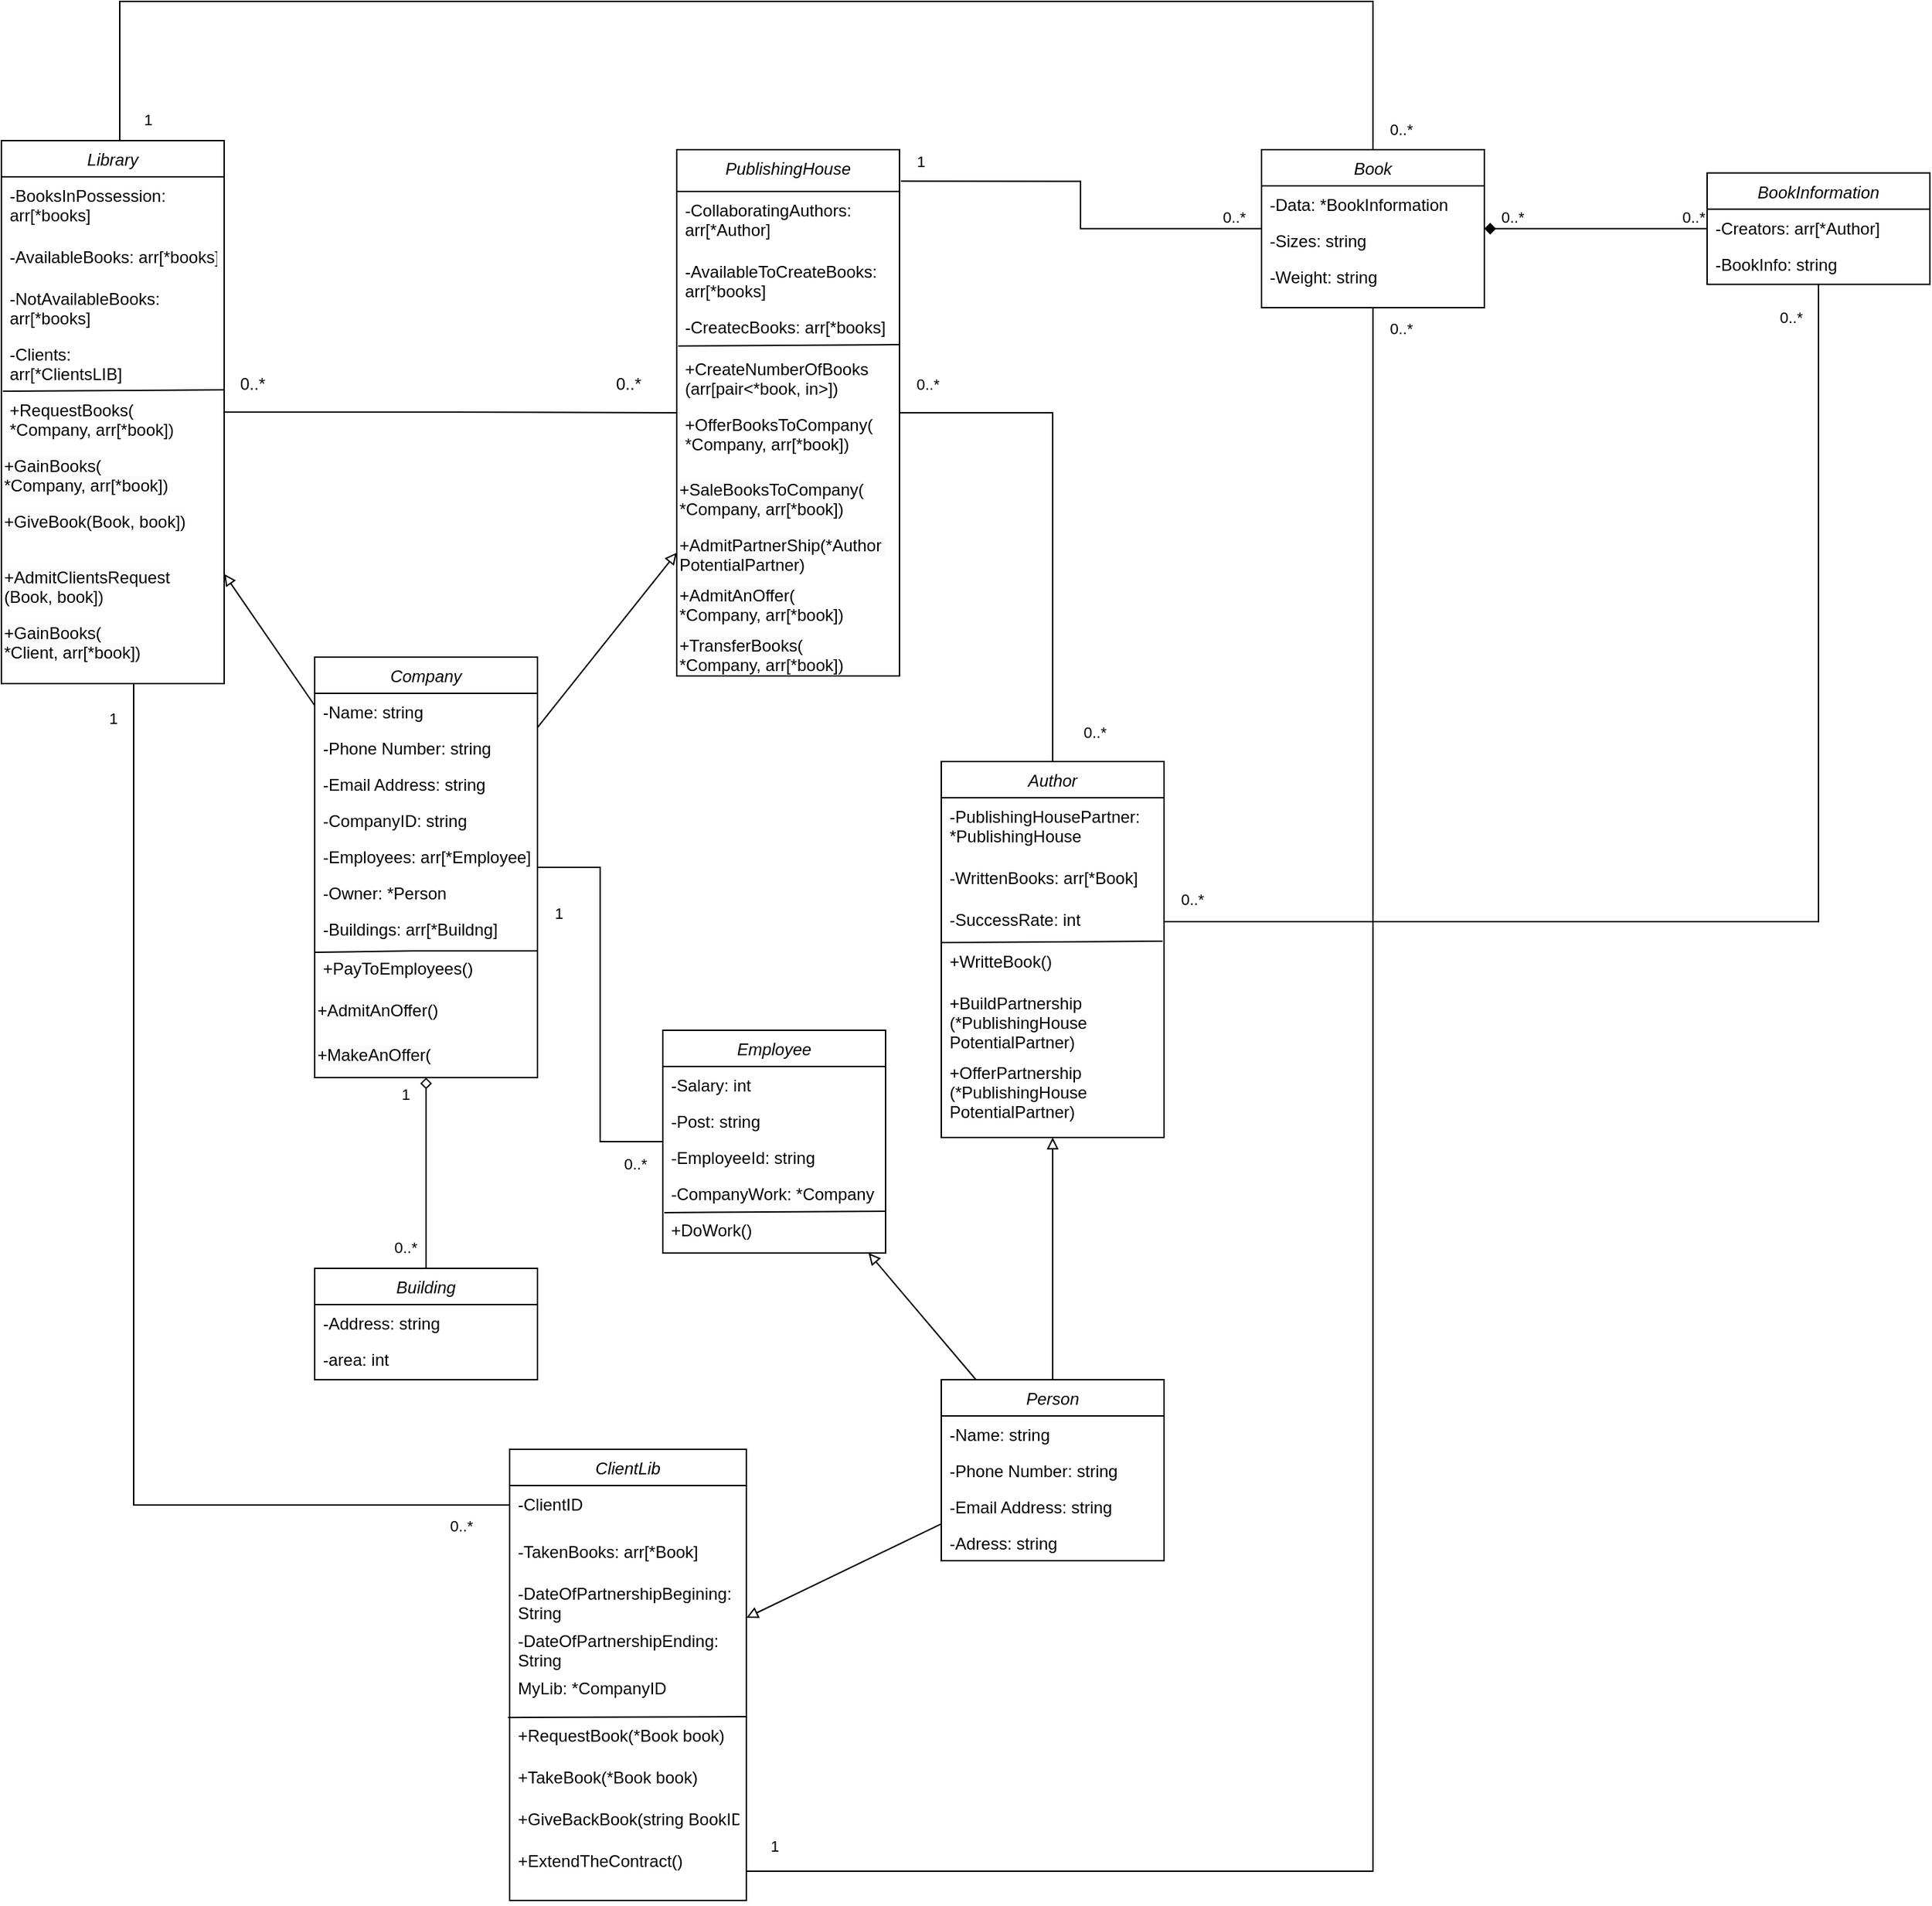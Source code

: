 <mxfile version="24.7.17">
  <diagram id="C5RBs43oDa-KdzZeNtuy" name="Page-1">
    <mxGraphModel dx="1050" dy="629" grid="1" gridSize="10" guides="1" tooltips="1" connect="1" arrows="1" fold="1" page="1" pageScale="1" pageWidth="827" pageHeight="1169" math="0" shadow="0">
      <root>
        <mxCell id="WIyWlLk6GJQsqaUBKTNV-0" />
        <mxCell id="WIyWlLk6GJQsqaUBKTNV-1" parent="WIyWlLk6GJQsqaUBKTNV-0" />
        <mxCell id="HFQqnDUhua-m0nxYojEy-72" style="shape=connector;rounded=0;orthogonalLoop=1;jettySize=auto;html=1;strokeColor=default;align=center;verticalAlign=middle;fontFamily=Helvetica;fontSize=11;fontColor=default;labelBackgroundColor=default;endArrow=block;endFill=0;" parent="WIyWlLk6GJQsqaUBKTNV-1" source="zkfFHV4jXpPFQw0GAbJ--0" target="HFQqnDUhua-m0nxYojEy-63" edge="1">
          <mxGeometry relative="1" as="geometry" />
        </mxCell>
        <mxCell id="HFQqnDUhua-m0nxYojEy-107" style="shape=connector;rounded=0;orthogonalLoop=1;jettySize=auto;html=1;strokeColor=default;align=center;verticalAlign=middle;fontFamily=Helvetica;fontSize=11;fontColor=default;labelBackgroundColor=default;endArrow=block;endFill=0;" parent="WIyWlLk6GJQsqaUBKTNV-1" source="zkfFHV4jXpPFQw0GAbJ--0" target="HFQqnDUhua-m0nxYojEy-100" edge="1">
          <mxGeometry relative="1" as="geometry" />
        </mxCell>
        <mxCell id="zkfFHV4jXpPFQw0GAbJ--0" value="Person" style="swimlane;fontStyle=2;align=center;verticalAlign=top;childLayout=stackLayout;horizontal=1;startSize=26;horizontalStack=0;resizeParent=1;resizeLast=0;collapsible=1;marginBottom=0;rounded=0;shadow=0;strokeWidth=1;" parent="WIyWlLk6GJQsqaUBKTNV-1" vertex="1">
          <mxGeometry x="760" y="1460" width="160" height="130" as="geometry">
            <mxRectangle x="230" y="140" width="160" height="26" as="alternateBounds" />
          </mxGeometry>
        </mxCell>
        <mxCell id="zkfFHV4jXpPFQw0GAbJ--1" value="-Name: string" style="text;align=left;verticalAlign=top;spacingLeft=4;spacingRight=4;overflow=hidden;rotatable=0;points=[[0,0.5],[1,0.5]];portConstraint=eastwest;" parent="zkfFHV4jXpPFQw0GAbJ--0" vertex="1">
          <mxGeometry y="26" width="160" height="26" as="geometry" />
        </mxCell>
        <mxCell id="zkfFHV4jXpPFQw0GAbJ--2" value="-Phone Number: string" style="text;align=left;verticalAlign=top;spacingLeft=4;spacingRight=4;overflow=hidden;rotatable=0;points=[[0,0.5],[1,0.5]];portConstraint=eastwest;rounded=0;shadow=0;html=0;" parent="zkfFHV4jXpPFQw0GAbJ--0" vertex="1">
          <mxGeometry y="52" width="160" height="26" as="geometry" />
        </mxCell>
        <mxCell id="zkfFHV4jXpPFQw0GAbJ--3" value="-Email Address: string" style="text;align=left;verticalAlign=top;spacingLeft=4;spacingRight=4;overflow=hidden;rotatable=0;points=[[0,0.5],[1,0.5]];portConstraint=eastwest;rounded=0;shadow=0;html=0;" parent="zkfFHV4jXpPFQw0GAbJ--0" vertex="1">
          <mxGeometry y="78" width="160" height="26" as="geometry" />
        </mxCell>
        <mxCell id="HFQqnDUhua-m0nxYojEy-9" value="-Adress: string" style="text;align=left;verticalAlign=top;spacingLeft=4;spacingRight=4;overflow=hidden;rotatable=0;points=[[0,0.5],[1,0.5]];portConstraint=eastwest;rounded=0;shadow=0;html=0;" parent="zkfFHV4jXpPFQw0GAbJ--0" vertex="1">
          <mxGeometry y="104" width="160" height="26" as="geometry" />
        </mxCell>
        <mxCell id="HFQqnDUhua-m0nxYojEy-75" style="shape=connector;rounded=0;orthogonalLoop=1;jettySize=auto;html=1;strokeColor=default;align=center;verticalAlign=middle;fontFamily=Helvetica;fontSize=11;fontColor=default;labelBackgroundColor=default;endArrow=block;endFill=0;" parent="WIyWlLk6GJQsqaUBKTNV-1" source="HFQqnDUhua-m0nxYojEy-10" target="HFQqnDUhua-m0nxYojEy-29" edge="1">
          <mxGeometry relative="1" as="geometry" />
        </mxCell>
        <mxCell id="HFQqnDUhua-m0nxYojEy-76" style="shape=connector;rounded=0;orthogonalLoop=1;jettySize=auto;html=1;strokeColor=default;align=center;verticalAlign=middle;fontFamily=Helvetica;fontSize=11;fontColor=default;labelBackgroundColor=default;endArrow=block;endFill=0;" parent="WIyWlLk6GJQsqaUBKTNV-1" source="HFQqnDUhua-m0nxYojEy-10" target="HFQqnDUhua-m0nxYojEy-40" edge="1">
          <mxGeometry relative="1" as="geometry" />
        </mxCell>
        <mxCell id="HFQqnDUhua-m0nxYojEy-10" value="Company" style="swimlane;fontStyle=2;align=center;verticalAlign=top;childLayout=stackLayout;horizontal=1;startSize=26;horizontalStack=0;resizeParent=1;resizeLast=0;collapsible=1;marginBottom=0;rounded=0;shadow=0;strokeWidth=1;" parent="WIyWlLk6GJQsqaUBKTNV-1" vertex="1">
          <mxGeometry x="310" y="941" width="160" height="302" as="geometry">
            <mxRectangle x="230" y="140" width="160" height="26" as="alternateBounds" />
          </mxGeometry>
        </mxCell>
        <mxCell id="HFQqnDUhua-m0nxYojEy-11" value="-Name: string" style="text;align=left;verticalAlign=top;spacingLeft=4;spacingRight=4;overflow=hidden;rotatable=0;points=[[0,0.5],[1,0.5]];portConstraint=eastwest;" parent="HFQqnDUhua-m0nxYojEy-10" vertex="1">
          <mxGeometry y="26" width="160" height="26" as="geometry" />
        </mxCell>
        <mxCell id="HFQqnDUhua-m0nxYojEy-12" value="-Phone Number: string" style="text;align=left;verticalAlign=top;spacingLeft=4;spacingRight=4;overflow=hidden;rotatable=0;points=[[0,0.5],[1,0.5]];portConstraint=eastwest;rounded=0;shadow=0;html=0;" parent="HFQqnDUhua-m0nxYojEy-10" vertex="1">
          <mxGeometry y="52" width="160" height="26" as="geometry" />
        </mxCell>
        <mxCell id="HFQqnDUhua-m0nxYojEy-13" value="-Email Address: string" style="text;align=left;verticalAlign=top;spacingLeft=4;spacingRight=4;overflow=hidden;rotatable=0;points=[[0,0.5],[1,0.5]];portConstraint=eastwest;rounded=0;shadow=0;html=0;" parent="HFQqnDUhua-m0nxYojEy-10" vertex="1">
          <mxGeometry y="78" width="160" height="26" as="geometry" />
        </mxCell>
        <mxCell id="HFQqnDUhua-m0nxYojEy-14" value="-CompanyID: string" style="text;align=left;verticalAlign=top;spacingLeft=4;spacingRight=4;overflow=hidden;rotatable=0;points=[[0,0.5],[1,0.5]];portConstraint=eastwest;rounded=0;shadow=0;html=0;" parent="HFQqnDUhua-m0nxYojEy-10" vertex="1">
          <mxGeometry y="104" width="160" height="26" as="geometry" />
        </mxCell>
        <mxCell id="HFQqnDUhua-m0nxYojEy-16" value="-Employees: arr[*Employee]" style="text;align=left;verticalAlign=top;spacingLeft=4;spacingRight=4;overflow=hidden;rotatable=0;points=[[0,0.5],[1,0.5]];portConstraint=eastwest;rounded=0;shadow=0;html=0;" parent="HFQqnDUhua-m0nxYojEy-10" vertex="1">
          <mxGeometry y="130" width="160" height="26" as="geometry" />
        </mxCell>
        <mxCell id="HFQqnDUhua-m0nxYojEy-17" value="-Owner: *Person" style="text;align=left;verticalAlign=top;spacingLeft=4;spacingRight=4;overflow=hidden;rotatable=0;points=[[0,0.5],[1,0.5]];portConstraint=eastwest;rounded=0;shadow=0;html=0;" parent="HFQqnDUhua-m0nxYojEy-10" vertex="1">
          <mxGeometry y="156" width="160" height="26" as="geometry" />
        </mxCell>
        <mxCell id="HFQqnDUhua-m0nxYojEy-56" value="" style="endArrow=none;html=1;rounded=0;strokeColor=default;align=center;verticalAlign=middle;fontFamily=Helvetica;fontSize=11;fontColor=default;labelBackgroundColor=default;entryX=0.996;entryY=0.982;entryDx=0;entryDy=0;entryPerimeter=0;" parent="HFQqnDUhua-m0nxYojEy-10" edge="1">
          <mxGeometry width="50" height="50" relative="1" as="geometry">
            <mxPoint x="0.5" y="212" as="sourcePoint" />
            <mxPoint x="159.5" y="211" as="targetPoint" />
            <Array as="points">
              <mxPoint x="70.5" y="211" />
            </Array>
          </mxGeometry>
        </mxCell>
        <mxCell id="HFQqnDUhua-m0nxYojEy-73" value="-Buildings: arr[*Buildng]" style="text;align=left;verticalAlign=top;spacingLeft=4;spacingRight=4;overflow=hidden;rotatable=0;points=[[0,0.5],[1,0.5]];portConstraint=eastwest;rounded=0;shadow=0;html=0;" parent="HFQqnDUhua-m0nxYojEy-10" vertex="1">
          <mxGeometry y="182" width="160" height="28" as="geometry" />
        </mxCell>
        <mxCell id="HFQqnDUhua-m0nxYojEy-57" value="+PayToEmployees()" style="text;align=left;verticalAlign=top;spacingLeft=4;spacingRight=4;overflow=hidden;rotatable=0;points=[[0,0.5],[1,0.5]];portConstraint=eastwest;" parent="HFQqnDUhua-m0nxYojEy-10" vertex="1">
          <mxGeometry y="210" width="160" height="30" as="geometry" />
        </mxCell>
        <mxCell id="kZ5egf_wVyaKv4HMYnmI-15" value="&lt;span style=&quot;forced-color-adjust: none; color: rgb(0, 0, 0); font-family: Helvetica; font-style: normal; font-variant-ligatures: normal; font-variant-caps: normal; font-weight: 400; letter-spacing: normal; orphans: 2; text-indent: 0px; text-transform: none; widows: 2; word-spacing: 0px; -webkit-text-stroke-width: 0px; white-space: nowrap; text-decoration-thickness: initial; text-decoration-style: initial; text-decoration-color: initial; font-size: 12px; text-align: left; background-color: rgb(251, 251, 251);&quot;&gt;+AdmitAnOffer()&lt;/span&gt;" style="text;whiteSpace=wrap;html=1;" parent="HFQqnDUhua-m0nxYojEy-10" vertex="1">
          <mxGeometry y="240" width="160" height="32" as="geometry" />
        </mxCell>
        <mxCell id="kZ5egf_wVyaKv4HMYnmI-16" value="&lt;span style=&quot;forced-color-adjust: none; color: rgb(0, 0, 0); font-family: Helvetica; font-style: normal; font-variant-ligatures: normal; font-variant-caps: normal; font-weight: 400; letter-spacing: normal; orphans: 2; text-indent: 0px; text-transform: none; widows: 2; word-spacing: 0px; -webkit-text-stroke-width: 0px; white-space: nowrap; text-decoration-thickness: initial; text-decoration-style: initial; text-decoration-color: initial; font-size: 12px; text-align: left; background-color: rgb(251, 251, 251);&quot;&gt;+MakeAnOffer(&lt;/span&gt;" style="text;whiteSpace=wrap;html=1;" parent="HFQqnDUhua-m0nxYojEy-10" vertex="1">
          <mxGeometry y="272" width="160" height="30" as="geometry" />
        </mxCell>
        <mxCell id="HFQqnDUhua-m0nxYojEy-24" style="edgeStyle=orthogonalEdgeStyle;shape=connector;rounded=0;orthogonalLoop=1;jettySize=auto;html=1;strokeColor=default;align=center;verticalAlign=middle;fontFamily=Helvetica;fontSize=11;fontColor=default;labelBackgroundColor=default;endArrow=diamond;endFill=0;" parent="WIyWlLk6GJQsqaUBKTNV-1" source="HFQqnDUhua-m0nxYojEy-19" target="HFQqnDUhua-m0nxYojEy-10" edge="1">
          <mxGeometry relative="1" as="geometry" />
        </mxCell>
        <mxCell id="HFQqnDUhua-m0nxYojEy-19" value="Building" style="swimlane;fontStyle=2;align=center;verticalAlign=top;childLayout=stackLayout;horizontal=1;startSize=26;horizontalStack=0;resizeParent=1;resizeLast=0;collapsible=1;marginBottom=0;rounded=0;shadow=0;strokeWidth=1;" parent="WIyWlLk6GJQsqaUBKTNV-1" vertex="1">
          <mxGeometry x="310" y="1380" width="160" height="80" as="geometry">
            <mxRectangle x="230" y="140" width="160" height="26" as="alternateBounds" />
          </mxGeometry>
        </mxCell>
        <mxCell id="HFQqnDUhua-m0nxYojEy-26" value="-Address: string" style="text;align=left;verticalAlign=top;spacingLeft=4;spacingRight=4;overflow=hidden;rotatable=0;points=[[0,0.5],[1,0.5]];portConstraint=eastwest;rounded=0;shadow=0;html=0;" parent="HFQqnDUhua-m0nxYojEy-19" vertex="1">
          <mxGeometry y="26" width="160" height="26" as="geometry" />
        </mxCell>
        <mxCell id="HFQqnDUhua-m0nxYojEy-27" value="-area: int" style="text;align=left;verticalAlign=top;spacingLeft=4;spacingRight=4;overflow=hidden;rotatable=0;points=[[0,0.5],[1,0.5]];portConstraint=eastwest;rounded=0;shadow=0;html=0;" parent="HFQqnDUhua-m0nxYojEy-19" vertex="1">
          <mxGeometry y="52" width="160" height="26" as="geometry" />
        </mxCell>
        <mxCell id="HFQqnDUhua-m0nxYojEy-78" style="shape=connector;rounded=0;orthogonalLoop=1;jettySize=auto;html=1;strokeColor=default;align=center;verticalAlign=middle;fontFamily=Helvetica;fontSize=11;fontColor=default;labelBackgroundColor=default;endArrow=none;endFill=0;edgeStyle=orthogonalEdgeStyle;" parent="WIyWlLk6GJQsqaUBKTNV-1" source="HFQqnDUhua-m0nxYojEy-29" target="HFQqnDUhua-m0nxYojEy-40" edge="1">
          <mxGeometry relative="1" as="geometry" />
        </mxCell>
        <mxCell id="HFQqnDUhua-m0nxYojEy-114" style="edgeStyle=orthogonalEdgeStyle;shape=connector;rounded=0;orthogonalLoop=1;jettySize=auto;html=1;strokeColor=default;align=center;verticalAlign=middle;fontFamily=Helvetica;fontSize=11;fontColor=default;labelBackgroundColor=default;endArrow=none;endFill=0;" parent="WIyWlLk6GJQsqaUBKTNV-1" source="HFQqnDUhua-m0nxYojEy-29" target="HFQqnDUhua-m0nxYojEy-100" edge="1">
          <mxGeometry relative="1" as="geometry">
            <Array as="points">
              <mxPoint x="180" y="1550" />
            </Array>
          </mxGeometry>
        </mxCell>
        <mxCell id="HFQqnDUhua-m0nxYojEy-29" value="Library" style="swimlane;fontStyle=2;align=center;verticalAlign=top;childLayout=stackLayout;horizontal=1;startSize=26;horizontalStack=0;resizeParent=1;resizeLast=0;collapsible=1;marginBottom=0;rounded=0;shadow=0;strokeWidth=1;" parent="WIyWlLk6GJQsqaUBKTNV-1" vertex="1">
          <mxGeometry x="85" y="570" width="160" height="390" as="geometry">
            <mxRectangle x="230" y="140" width="160" height="26" as="alternateBounds" />
          </mxGeometry>
        </mxCell>
        <mxCell id="HFQqnDUhua-m0nxYojEy-36" value="-BooksInPossession: &#xa;arr[*books]" style="text;align=left;verticalAlign=top;spacingLeft=4;spacingRight=4;overflow=hidden;rotatable=0;points=[[0,0.5],[1,0.5]];portConstraint=eastwest;" parent="HFQqnDUhua-m0nxYojEy-29" vertex="1">
          <mxGeometry y="26" width="160" height="44" as="geometry" />
        </mxCell>
        <mxCell id="HFQqnDUhua-m0nxYojEy-38" value="-AvailableBooks: arr[*books]" style="text;align=left;verticalAlign=top;spacingLeft=4;spacingRight=4;overflow=hidden;rotatable=0;points=[[0,0.5],[1,0.5]];portConstraint=eastwest;" parent="HFQqnDUhua-m0nxYojEy-29" vertex="1">
          <mxGeometry y="70" width="160" height="30" as="geometry" />
        </mxCell>
        <mxCell id="HFQqnDUhua-m0nxYojEy-98" value="-NotAvailableBooks: &#xa;arr[*books]" style="text;align=left;verticalAlign=top;spacingLeft=4;spacingRight=4;overflow=hidden;rotatable=0;points=[[0,0.5],[1,0.5]];portConstraint=eastwest;" parent="HFQqnDUhua-m0nxYojEy-29" vertex="1">
          <mxGeometry y="100" width="160" height="40" as="geometry" />
        </mxCell>
        <mxCell id="HFQqnDUhua-m0nxYojEy-58" value="-Clients: &#xa;arr[*ClientsLIB]" style="text;align=left;verticalAlign=top;spacingLeft=4;spacingRight=4;overflow=hidden;rotatable=0;points=[[0,0.5],[1,0.5]];portConstraint=eastwest;" parent="HFQqnDUhua-m0nxYojEy-29" vertex="1">
          <mxGeometry y="140" width="160" height="40" as="geometry" />
        </mxCell>
        <mxCell id="HFQqnDUhua-m0nxYojEy-61" value="" style="endArrow=none;html=1;rounded=0;strokeColor=default;align=center;verticalAlign=middle;fontFamily=Helvetica;fontSize=11;fontColor=default;labelBackgroundColor=default;entryX=0.996;entryY=0.982;entryDx=0;entryDy=0;entryPerimeter=0;" parent="HFQqnDUhua-m0nxYojEy-29" edge="1">
          <mxGeometry width="50" height="50" relative="1" as="geometry">
            <mxPoint x="1" y="180" as="sourcePoint" />
            <mxPoint x="160" y="179" as="targetPoint" />
          </mxGeometry>
        </mxCell>
        <mxCell id="HFQqnDUhua-m0nxYojEy-62" value="+RequestBooks(&#xa;*Company, arr[*book])" style="text;align=left;verticalAlign=top;spacingLeft=4;spacingRight=4;overflow=hidden;rotatable=0;points=[[0,0.5],[1,0.5]];portConstraint=eastwest;" parent="HFQqnDUhua-m0nxYojEy-29" vertex="1">
          <mxGeometry y="180" width="160" height="40" as="geometry" />
        </mxCell>
        <mxCell id="kZ5egf_wVyaKv4HMYnmI-11" value="&lt;span style=&quot;color: rgb(0, 0, 0); font-family: Helvetica; font-size: 12px; font-style: normal; font-variant-ligatures: normal; font-variant-caps: normal; font-weight: 400; letter-spacing: normal; orphans: 2; text-align: left; text-indent: 0px; text-transform: none; widows: 2; word-spacing: 0px; -webkit-text-stroke-width: 0px; white-space: nowrap; background-color: rgb(251, 251, 251); text-decoration-thickness: initial; text-decoration-style: initial; text-decoration-color: initial; display: inline !important; float: none;&quot;&gt;+GainBooks(&lt;/span&gt;&lt;br style=&quot;forced-color-adjust: none; padding: 0px; margin: 0px; color: rgb(0, 0, 0); font-family: Helvetica; font-size: 12px; font-style: normal; font-variant-ligatures: normal; font-variant-caps: normal; font-weight: 400; letter-spacing: normal; orphans: 2; text-align: left; text-indent: 0px; text-transform: none; widows: 2; word-spacing: 0px; -webkit-text-stroke-width: 0px; white-space: nowrap; background-color: rgb(251, 251, 251); text-decoration-thickness: initial; text-decoration-style: initial; text-decoration-color: initial;&quot;&gt;&lt;span style=&quot;color: rgb(0, 0, 0); font-family: Helvetica; font-size: 12px; font-style: normal; font-variant-ligatures: normal; font-variant-caps: normal; font-weight: 400; letter-spacing: normal; orphans: 2; text-align: left; text-indent: 0px; text-transform: none; widows: 2; word-spacing: 0px; -webkit-text-stroke-width: 0px; white-space: nowrap; background-color: rgb(251, 251, 251); text-decoration-thickness: initial; text-decoration-style: initial; text-decoration-color: initial; display: inline !important; float: none;&quot;&gt;*Company, arr[*book])&lt;/span&gt;" style="text;whiteSpace=wrap;html=1;" parent="HFQqnDUhua-m0nxYojEy-29" vertex="1">
          <mxGeometry y="220" width="160" height="40" as="geometry" />
        </mxCell>
        <mxCell id="kZ5egf_wVyaKv4HMYnmI-20" value="&lt;span style=&quot;color: rgb(0, 0, 0); font-family: Helvetica; font-size: 12px; font-style: normal; font-variant-ligatures: normal; font-variant-caps: normal; font-weight: 400; letter-spacing: normal; orphans: 2; text-align: left; text-indent: 0px; text-transform: none; widows: 2; word-spacing: 0px; -webkit-text-stroke-width: 0px; white-space: nowrap; background-color: rgb(251, 251, 251); text-decoration-thickness: initial; text-decoration-style: initial; text-decoration-color: initial; display: inline !important; float: none;&quot;&gt;+GiveBook(&lt;/span&gt;&lt;span style=&quot;color: rgb(0, 0, 0); font-family: Helvetica; font-size: 12px; font-style: normal; font-variant-ligatures: normal; font-variant-caps: normal; font-weight: 400; letter-spacing: normal; orphans: 2; text-align: left; text-indent: 0px; text-transform: none; widows: 2; word-spacing: 0px; -webkit-text-stroke-width: 0px; white-space: nowrap; background-color: rgb(251, 251, 251); text-decoration-thickness: initial; text-decoration-style: initial; text-decoration-color: initial; display: inline !important; float: none;&quot;&gt;Book, book])&lt;/span&gt;" style="text;whiteSpace=wrap;html=1;" parent="HFQqnDUhua-m0nxYojEy-29" vertex="1">
          <mxGeometry y="260" width="160" height="40" as="geometry" />
        </mxCell>
        <mxCell id="kZ5egf_wVyaKv4HMYnmI-18" value="&lt;span style=&quot;color: rgb(0, 0, 0); font-family: Helvetica; font-size: 12px; font-style: normal; font-variant-ligatures: normal; font-variant-caps: normal; font-weight: 400; letter-spacing: normal; orphans: 2; text-align: left; text-indent: 0px; text-transform: none; widows: 2; word-spacing: 0px; -webkit-text-stroke-width: 0px; white-space: nowrap; background-color: rgb(251, 251, 251); text-decoration-thickness: initial; text-decoration-style: initial; text-decoration-color: initial; display: inline !important; float: none;&quot;&gt;+AdmitClientsRequest&lt;/span&gt;&lt;div&gt;&lt;span style=&quot;color: rgb(0, 0, 0); font-family: Helvetica; font-size: 12px; font-style: normal; font-variant-ligatures: normal; font-variant-caps: normal; font-weight: 400; letter-spacing: normal; orphans: 2; text-align: left; text-indent: 0px; text-transform: none; widows: 2; word-spacing: 0px; -webkit-text-stroke-width: 0px; white-space: nowrap; background-color: rgb(251, 251, 251); text-decoration-thickness: initial; text-decoration-style: initial; text-decoration-color: initial; display: inline !important; float: none;&quot;&gt;(&lt;/span&gt;&lt;span style=&quot;color: rgb(0, 0, 0); font-family: Helvetica; font-size: 12px; font-style: normal; font-variant-ligatures: normal; font-variant-caps: normal; font-weight: 400; letter-spacing: normal; orphans: 2; text-align: left; text-indent: 0px; text-transform: none; widows: 2; word-spacing: 0px; -webkit-text-stroke-width: 0px; white-space: nowrap; background-color: rgb(251, 251, 251); text-decoration-thickness: initial; text-decoration-style: initial; text-decoration-color: initial; display: inline !important; float: none;&quot;&gt;Book, book])&lt;/span&gt;&lt;/div&gt;" style="text;whiteSpace=wrap;html=1;" parent="HFQqnDUhua-m0nxYojEy-29" vertex="1">
          <mxGeometry y="300" width="160" height="40" as="geometry" />
        </mxCell>
        <mxCell id="kZ5egf_wVyaKv4HMYnmI-21" value="&lt;span style=&quot;forced-color-adjust: none; color: rgb(0, 0, 0); font-family: Helvetica; font-size: 12px; font-style: normal; font-variant-ligatures: normal; font-variant-caps: normal; font-weight: 400; letter-spacing: normal; orphans: 2; text-align: left; text-indent: 0px; text-transform: none; widows: 2; word-spacing: 0px; -webkit-text-stroke-width: 0px; white-space: nowrap; text-decoration-thickness: initial; text-decoration-style: initial; text-decoration-color: initial; background-color: rgb(251, 251, 251); float: none; display: inline !important;&quot;&gt;+GainBooks(&lt;/span&gt;&lt;br style=&quot;forced-color-adjust: none; color: rgb(0, 0, 0); font-family: Helvetica; font-size: 12px; font-style: normal; font-variant-ligatures: normal; font-variant-caps: normal; font-weight: 400; letter-spacing: normal; orphans: 2; text-align: left; text-indent: 0px; text-transform: none; widows: 2; word-spacing: 0px; -webkit-text-stroke-width: 0px; white-space: nowrap; text-decoration-thickness: initial; text-decoration-style: initial; text-decoration-color: initial; padding: 0px; margin: 0px; background-color: rgb(251, 251, 251);&quot;&gt;&lt;span style=&quot;forced-color-adjust: none; color: rgb(0, 0, 0); font-family: Helvetica; font-size: 12px; font-style: normal; font-variant-ligatures: normal; font-variant-caps: normal; font-weight: 400; letter-spacing: normal; orphans: 2; text-align: left; text-indent: 0px; text-transform: none; widows: 2; word-spacing: 0px; -webkit-text-stroke-width: 0px; white-space: nowrap; text-decoration-thickness: initial; text-decoration-style: initial; text-decoration-color: initial; background-color: rgb(251, 251, 251); float: none; display: inline !important;&quot;&gt;*Client, arr[*book])&lt;/span&gt;" style="text;whiteSpace=wrap;html=1;" parent="HFQqnDUhua-m0nxYojEy-29" vertex="1">
          <mxGeometry y="340" width="160" height="50" as="geometry" />
        </mxCell>
        <mxCell id="HFQqnDUhua-m0nxYojEy-90" style="edgeStyle=orthogonalEdgeStyle;shape=connector;rounded=0;orthogonalLoop=1;jettySize=auto;html=1;strokeColor=default;align=center;verticalAlign=middle;fontFamily=Helvetica;fontSize=11;fontColor=default;labelBackgroundColor=default;endArrow=none;endFill=0;" parent="WIyWlLk6GJQsqaUBKTNV-1" source="HFQqnDUhua-m0nxYojEy-40" target="HFQqnDUhua-m0nxYojEy-79" edge="1">
          <mxGeometry relative="1" as="geometry" />
        </mxCell>
        <mxCell id="ecXLQkDFBqiAyuTcv09Y-31" style="edgeStyle=orthogonalEdgeStyle;shape=connector;rounded=0;orthogonalLoop=1;jettySize=auto;html=1;strokeColor=default;align=center;verticalAlign=middle;fontFamily=Helvetica;fontSize=11;fontColor=default;labelBackgroundColor=default;endArrow=none;endFill=0;exitX=1.006;exitY=0.06;exitDx=0;exitDy=0;exitPerimeter=0;" edge="1" parent="WIyWlLk6GJQsqaUBKTNV-1" source="HFQqnDUhua-m0nxYojEy-40" target="ecXLQkDFBqiAyuTcv09Y-17">
          <mxGeometry relative="1" as="geometry">
            <mxPoint x="730" y="480" as="targetPoint" />
          </mxGeometry>
        </mxCell>
        <mxCell id="HFQqnDUhua-m0nxYojEy-40" value="PublishingHouse" style="swimlane;fontStyle=2;align=center;verticalAlign=top;childLayout=stackLayout;horizontal=1;startSize=30;horizontalStack=0;resizeParent=1;resizeLast=0;collapsible=1;marginBottom=0;rounded=0;shadow=0;strokeWidth=1;" parent="WIyWlLk6GJQsqaUBKTNV-1" vertex="1">
          <mxGeometry x="570" y="576.5" width="160" height="378" as="geometry">
            <mxRectangle x="230" y="140" width="160" height="26" as="alternateBounds" />
          </mxGeometry>
        </mxCell>
        <mxCell id="HFQqnDUhua-m0nxYojEy-41" value="-CollaboratingAuthors:&#xa;arr[*Author]" style="text;align=left;verticalAlign=top;spacingLeft=4;spacingRight=4;overflow=hidden;rotatable=0;points=[[0,0.5],[1,0.5]];portConstraint=eastwest;" parent="HFQqnDUhua-m0nxYojEy-40" vertex="1">
          <mxGeometry y="30" width="160" height="44" as="geometry" />
        </mxCell>
        <mxCell id="HFQqnDUhua-m0nxYojEy-43" value="-AvailableToCreateBooks: &#xa;arr[*books]" style="text;align=left;verticalAlign=top;spacingLeft=4;spacingRight=4;overflow=hidden;rotatable=0;points=[[0,0.5],[1,0.5]];portConstraint=eastwest;" parent="HFQqnDUhua-m0nxYojEy-40" vertex="1">
          <mxGeometry y="74" width="160" height="40" as="geometry" />
        </mxCell>
        <mxCell id="HFQqnDUhua-m0nxYojEy-44" value="-CreatecBooks: arr[*books]" style="text;align=left;verticalAlign=top;spacingLeft=4;spacingRight=4;overflow=hidden;rotatable=0;points=[[0,0.5],[1,0.5]];portConstraint=eastwest;" parent="HFQqnDUhua-m0nxYojEy-40" vertex="1">
          <mxGeometry y="114" width="160" height="30" as="geometry" />
        </mxCell>
        <mxCell id="HFQqnDUhua-m0nxYojEy-51" value="" style="endArrow=none;html=1;rounded=0;strokeColor=default;align=center;verticalAlign=middle;fontFamily=Helvetica;fontSize=11;fontColor=default;labelBackgroundColor=default;entryX=0.996;entryY=0.982;entryDx=0;entryDy=0;entryPerimeter=0;" parent="HFQqnDUhua-m0nxYojEy-40" edge="1">
          <mxGeometry width="50" height="50" relative="1" as="geometry">
            <mxPoint x="1" y="141" as="sourcePoint" />
            <mxPoint x="160" y="140" as="targetPoint" />
          </mxGeometry>
        </mxCell>
        <mxCell id="HFQqnDUhua-m0nxYojEy-54" value="+CreateNumberOfBooks&#xa;(arr[pair&lt;*book, in&gt;])" style="text;align=left;verticalAlign=top;spacingLeft=4;spacingRight=4;overflow=hidden;rotatable=0;points=[[0,0.5],[1,0.5]];portConstraint=eastwest;" parent="HFQqnDUhua-m0nxYojEy-40" vertex="1">
          <mxGeometry y="144" width="160" height="40" as="geometry" />
        </mxCell>
        <mxCell id="HFQqnDUhua-m0nxYojEy-53" value="+OfferBooksToCompany(&#xa;*Company, arr[*book])" style="text;align=left;verticalAlign=top;spacingLeft=4;spacingRight=4;overflow=hidden;rotatable=0;points=[[0,0.5],[1,0.5]];portConstraint=eastwest;" parent="HFQqnDUhua-m0nxYojEy-40" vertex="1">
          <mxGeometry y="184" width="160" height="46" as="geometry" />
        </mxCell>
        <mxCell id="kZ5egf_wVyaKv4HMYnmI-2" value="&lt;span style=&quot;color: rgb(0, 0, 0); font-family: Helvetica; font-size: 12px; font-style: normal; font-variant-ligatures: normal; font-variant-caps: normal; font-weight: 400; letter-spacing: normal; orphans: 2; text-align: left; text-indent: 0px; text-transform: none; widows: 2; word-spacing: 0px; -webkit-text-stroke-width: 0px; white-space: nowrap; background-color: rgb(251, 251, 251); text-decoration-thickness: initial; text-decoration-style: initial; text-decoration-color: initial; display: inline !important; float: none;&quot;&gt;+SaleBooksToCompany(&lt;/span&gt;&lt;br style=&quot;forced-color-adjust: none; padding: 0px; margin: 0px; color: rgb(0, 0, 0); font-family: Helvetica; font-size: 12px; font-style: normal; font-variant-ligatures: normal; font-variant-caps: normal; font-weight: 400; letter-spacing: normal; orphans: 2; text-align: left; text-indent: 0px; text-transform: none; widows: 2; word-spacing: 0px; -webkit-text-stroke-width: 0px; white-space: nowrap; background-color: rgb(251, 251, 251); text-decoration-thickness: initial; text-decoration-style: initial; text-decoration-color: initial;&quot;&gt;&lt;span style=&quot;color: rgb(0, 0, 0); font-family: Helvetica; font-size: 12px; font-style: normal; font-variant-ligatures: normal; font-variant-caps: normal; font-weight: 400; letter-spacing: normal; orphans: 2; text-align: left; text-indent: 0px; text-transform: none; widows: 2; word-spacing: 0px; -webkit-text-stroke-width: 0px; white-space: nowrap; background-color: rgb(251, 251, 251); text-decoration-thickness: initial; text-decoration-style: initial; text-decoration-color: initial; display: inline !important; float: none;&quot;&gt;*Company, arr[*book])&lt;/span&gt;" style="text;whiteSpace=wrap;html=1;" parent="HFQqnDUhua-m0nxYojEy-40" vertex="1">
          <mxGeometry y="230" width="160" height="40" as="geometry" />
        </mxCell>
        <mxCell id="kZ5egf_wVyaKv4HMYnmI-13" value="&lt;span style=&quot;color: rgb(0, 0, 0); font-family: Helvetica; font-size: 12px; font-style: normal; font-variant-ligatures: normal; font-variant-caps: normal; font-weight: 400; letter-spacing: normal; orphans: 2; text-align: left; text-indent: 0px; text-transform: none; widows: 2; word-spacing: 0px; -webkit-text-stroke-width: 0px; white-space: nowrap; background-color: rgb(251, 251, 251); text-decoration-thickness: initial; text-decoration-style: initial; text-decoration-color: initial; display: inline !important; float: none;&quot;&gt;+AdmitPartnerShip(*Author&amp;nbsp;&lt;/span&gt;&lt;br&gt;&lt;div&gt;&lt;span style=&quot;color: rgb(0, 0, 0); font-family: Helvetica; font-size: 12px; font-style: normal; font-variant-ligatures: normal; font-variant-caps: normal; font-weight: 400; letter-spacing: normal; orphans: 2; text-align: left; text-indent: 0px; text-transform: none; widows: 2; word-spacing: 0px; -webkit-text-stroke-width: 0px; white-space: nowrap; background-color: rgb(251, 251, 251); text-decoration-thickness: initial; text-decoration-style: initial; text-decoration-color: initial; display: inline !important; float: none;&quot;&gt;PotentialPartner)&lt;/span&gt;&lt;/div&gt;" style="text;whiteSpace=wrap;html=1;" parent="HFQqnDUhua-m0nxYojEy-40" vertex="1">
          <mxGeometry y="270" width="160" height="36" as="geometry" />
        </mxCell>
        <mxCell id="kZ5egf_wVyaKv4HMYnmI-14" value="&lt;span style=&quot;color: rgb(0, 0, 0); font-family: Helvetica; font-size: 12px; font-style: normal; font-variant-ligatures: normal; font-variant-caps: normal; font-weight: 400; letter-spacing: normal; orphans: 2; text-align: left; text-indent: 0px; text-transform: none; widows: 2; word-spacing: 0px; -webkit-text-stroke-width: 0px; white-space: nowrap; background-color: rgb(251, 251, 251); text-decoration-thickness: initial; text-decoration-style: initial; text-decoration-color: initial; display: inline !important; float: none;&quot;&gt;+AdmitAnOffer(&lt;/span&gt;&lt;br style=&quot;padding: 0px; margin: 0px; text-wrap: nowrap;&quot;&gt;&lt;span style=&quot;text-wrap: nowrap;&quot;&gt;*Company, arr[*book]&lt;/span&gt;&lt;span style=&quot;text-wrap: nowrap;&quot;&gt;)&lt;/span&gt;" style="text;whiteSpace=wrap;html=1;" parent="HFQqnDUhua-m0nxYojEy-40" vertex="1">
          <mxGeometry y="306" width="160" height="36" as="geometry" />
        </mxCell>
        <mxCell id="kZ5egf_wVyaKv4HMYnmI-19" value="&lt;span style=&quot;color: rgb(0, 0, 0); font-family: Helvetica; font-size: 12px; font-style: normal; font-variant-ligatures: normal; font-variant-caps: normal; font-weight: 400; letter-spacing: normal; orphans: 2; text-align: left; text-indent: 0px; text-transform: none; widows: 2; word-spacing: 0px; -webkit-text-stroke-width: 0px; white-space: nowrap; background-color: rgb(251, 251, 251); text-decoration-thickness: initial; text-decoration-style: initial; text-decoration-color: initial; display: inline !important; float: none;&quot;&gt;+TransferBooks(&lt;/span&gt;&lt;br style=&quot;padding: 0px; margin: 0px; text-wrap: nowrap;&quot;&gt;&lt;span style=&quot;text-wrap: nowrap;&quot;&gt;*Company, arr[*book]&lt;/span&gt;&lt;span style=&quot;text-wrap: nowrap;&quot;&gt;)&lt;/span&gt;" style="text;whiteSpace=wrap;html=1;" parent="HFQqnDUhua-m0nxYojEy-40" vertex="1">
          <mxGeometry y="342" width="160" height="36" as="geometry" />
        </mxCell>
        <mxCell id="HFQqnDUhua-m0nxYojEy-71" style="edgeStyle=orthogonalEdgeStyle;shape=connector;rounded=0;orthogonalLoop=1;jettySize=auto;html=1;strokeColor=default;align=center;verticalAlign=middle;fontFamily=Helvetica;fontSize=11;fontColor=default;labelBackgroundColor=default;endArrow=none;endFill=0;" parent="WIyWlLk6GJQsqaUBKTNV-1" source="HFQqnDUhua-m0nxYojEy-63" target="HFQqnDUhua-m0nxYojEy-10" edge="1">
          <mxGeometry relative="1" as="geometry" />
        </mxCell>
        <mxCell id="HFQqnDUhua-m0nxYojEy-63" value="Employee" style="swimlane;fontStyle=2;align=center;verticalAlign=top;childLayout=stackLayout;horizontal=1;startSize=26;horizontalStack=0;resizeParent=1;resizeLast=0;collapsible=1;marginBottom=0;rounded=0;shadow=0;strokeWidth=1;" parent="WIyWlLk6GJQsqaUBKTNV-1" vertex="1">
          <mxGeometry x="560" y="1209" width="160" height="160" as="geometry">
            <mxRectangle x="230" y="140" width="160" height="26" as="alternateBounds" />
          </mxGeometry>
        </mxCell>
        <mxCell id="HFQqnDUhua-m0nxYojEy-67" value="-Salary: int" style="text;align=left;verticalAlign=top;spacingLeft=4;spacingRight=4;overflow=hidden;rotatable=0;points=[[0,0.5],[1,0.5]];portConstraint=eastwest;rounded=0;shadow=0;html=0;" parent="HFQqnDUhua-m0nxYojEy-63" vertex="1">
          <mxGeometry y="26" width="160" height="26" as="geometry" />
        </mxCell>
        <mxCell id="HFQqnDUhua-m0nxYojEy-68" value="-Post: string" style="text;align=left;verticalAlign=top;spacingLeft=4;spacingRight=4;overflow=hidden;rotatable=0;points=[[0,0.5],[1,0.5]];portConstraint=eastwest;rounded=0;shadow=0;html=0;" parent="HFQqnDUhua-m0nxYojEy-63" vertex="1">
          <mxGeometry y="52" width="160" height="26" as="geometry" />
        </mxCell>
        <mxCell id="HFQqnDUhua-m0nxYojEy-69" value="-EmployeeId: string" style="text;align=left;verticalAlign=top;spacingLeft=4;spacingRight=4;overflow=hidden;rotatable=0;points=[[0,0.5],[1,0.5]];portConstraint=eastwest;rounded=0;shadow=0;html=0;" parent="HFQqnDUhua-m0nxYojEy-63" vertex="1">
          <mxGeometry y="78" width="160" height="26" as="geometry" />
        </mxCell>
        <mxCell id="HFQqnDUhua-m0nxYojEy-113" value="-CompanyWork: *Company" style="text;align=left;verticalAlign=top;spacingLeft=4;spacingRight=4;overflow=hidden;rotatable=0;points=[[0,0.5],[1,0.5]];portConstraint=eastwest;rounded=0;shadow=0;html=0;" parent="HFQqnDUhua-m0nxYojEy-63" vertex="1">
          <mxGeometry y="104" width="160" height="26" as="geometry" />
        </mxCell>
        <mxCell id="HFQqnDUhua-m0nxYojEy-70" value="+DoWork()" style="text;align=left;verticalAlign=top;spacingLeft=4;spacingRight=4;overflow=hidden;rotatable=0;points=[[0,0.5],[1,0.5]];portConstraint=eastwest;rounded=0;shadow=0;html=0;" parent="HFQqnDUhua-m0nxYojEy-63" vertex="1">
          <mxGeometry y="130" width="160" height="26" as="geometry" />
        </mxCell>
        <mxCell id="HFQqnDUhua-m0nxYojEy-112" value="" style="endArrow=none;html=1;rounded=0;strokeColor=default;align=center;verticalAlign=middle;fontFamily=Helvetica;fontSize=11;fontColor=default;labelBackgroundColor=default;entryX=0.996;entryY=0.982;entryDx=0;entryDy=0;entryPerimeter=0;" parent="HFQqnDUhua-m0nxYojEy-63" edge="1">
          <mxGeometry width="50" height="50" relative="1" as="geometry">
            <mxPoint x="1" y="131" as="sourcePoint" />
            <mxPoint x="160" y="130" as="targetPoint" />
          </mxGeometry>
        </mxCell>
        <mxCell id="HFQqnDUhua-m0nxYojEy-79" value="Author" style="swimlane;fontStyle=2;align=center;verticalAlign=top;childLayout=stackLayout;horizontal=1;startSize=26;horizontalStack=0;resizeParent=1;resizeLast=0;collapsible=1;marginBottom=0;rounded=0;shadow=0;strokeWidth=1;" parent="WIyWlLk6GJQsqaUBKTNV-1" vertex="1">
          <mxGeometry x="760" y="1016" width="160" height="270" as="geometry">
            <mxRectangle x="760" y="1016" width="160" height="26" as="alternateBounds" />
          </mxGeometry>
        </mxCell>
        <mxCell id="HFQqnDUhua-m0nxYojEy-80" value="-PublishingHousePartner: &#xa;*PublishingHouse" style="text;align=left;verticalAlign=top;spacingLeft=4;spacingRight=4;overflow=hidden;rotatable=0;points=[[0,0.5],[1,0.5]];portConstraint=eastwest;rounded=0;shadow=0;html=0;fontStyle=0" parent="HFQqnDUhua-m0nxYojEy-79" vertex="1">
          <mxGeometry y="26" width="160" height="44" as="geometry" />
        </mxCell>
        <mxCell id="HFQqnDUhua-m0nxYojEy-84" value="-WrittenBooks: arr[*Book]" style="text;align=left;verticalAlign=top;spacingLeft=4;spacingRight=4;overflow=hidden;rotatable=0;points=[[0,0.5],[1,0.5]];portConstraint=eastwest;rounded=0;shadow=0;html=0;fontStyle=0" parent="HFQqnDUhua-m0nxYojEy-79" vertex="1">
          <mxGeometry y="70" width="160" height="30" as="geometry" />
        </mxCell>
        <mxCell id="HFQqnDUhua-m0nxYojEy-88" value="-SuccessRate: int" style="text;align=left;verticalAlign=top;spacingLeft=4;spacingRight=4;overflow=hidden;rotatable=0;points=[[0,0.5],[1,0.5]];portConstraint=eastwest;rounded=0;shadow=0;html=0;fontStyle=0" parent="HFQqnDUhua-m0nxYojEy-79" vertex="1">
          <mxGeometry y="100" width="160" height="30" as="geometry" />
        </mxCell>
        <mxCell id="HFQqnDUhua-m0nxYojEy-86" value="" style="endArrow=none;html=1;rounded=0;strokeColor=default;align=center;verticalAlign=middle;fontFamily=Helvetica;fontSize=11;fontColor=default;labelBackgroundColor=default;entryX=0.996;entryY=0.982;entryDx=0;entryDy=0;entryPerimeter=0;" parent="HFQqnDUhua-m0nxYojEy-79" edge="1">
          <mxGeometry width="50" height="50" relative="1" as="geometry">
            <mxPoint y="130" as="sourcePoint" />
            <mxPoint x="159" y="129" as="targetPoint" />
          </mxGeometry>
        </mxCell>
        <mxCell id="HFQqnDUhua-m0nxYojEy-85" value="+WritteBook()" style="text;align=left;verticalAlign=top;spacingLeft=4;spacingRight=4;overflow=hidden;rotatable=0;points=[[0,0.5],[1,0.5]];portConstraint=eastwest;rounded=0;shadow=0;html=0;fontStyle=0" parent="HFQqnDUhua-m0nxYojEy-79" vertex="1">
          <mxGeometry y="130" width="160" height="30" as="geometry" />
        </mxCell>
        <mxCell id="HFQqnDUhua-m0nxYojEy-87" value="+BuildPartnership&#xa;(*PublishingHouse &#xa;PotentialPartner)" style="text;align=left;verticalAlign=top;spacingLeft=4;spacingRight=4;overflow=hidden;rotatable=0;points=[[0,0.5],[1,0.5]];portConstraint=eastwest;rounded=0;shadow=0;html=0;fontStyle=0" parent="HFQqnDUhua-m0nxYojEy-79" vertex="1">
          <mxGeometry y="160" width="160" height="50" as="geometry" />
        </mxCell>
        <mxCell id="kZ5egf_wVyaKv4HMYnmI-5" value="+OfferPartnership&#xa;(*PublishingHouse &#xa;PotentialPartner)" style="text;align=left;verticalAlign=top;spacingLeft=4;spacingRight=4;overflow=hidden;rotatable=0;points=[[0,0.5],[1,0.5]];portConstraint=eastwest;rounded=0;shadow=0;html=0;fontStyle=0" parent="HFQqnDUhua-m0nxYojEy-79" vertex="1">
          <mxGeometry y="210" width="160" height="60" as="geometry" />
        </mxCell>
        <mxCell id="HFQqnDUhua-m0nxYojEy-89" style="shape=connector;rounded=0;orthogonalLoop=1;jettySize=auto;html=1;strokeColor=default;align=center;verticalAlign=middle;fontFamily=Helvetica;fontSize=11;fontColor=default;labelBackgroundColor=default;endArrow=block;endFill=0;" parent="WIyWlLk6GJQsqaUBKTNV-1" source="zkfFHV4jXpPFQw0GAbJ--0" target="HFQqnDUhua-m0nxYojEy-79" edge="1">
          <mxGeometry relative="1" as="geometry">
            <mxPoint x="702" y="1280" as="sourcePoint" />
            <mxPoint x="680" y="1200" as="targetPoint" />
          </mxGeometry>
        </mxCell>
        <mxCell id="HFQqnDUhua-m0nxYojEy-100" value="ClientLib" style="swimlane;fontStyle=2;align=center;verticalAlign=top;childLayout=stackLayout;horizontal=1;startSize=26;horizontalStack=0;resizeParent=1;resizeLast=0;collapsible=1;marginBottom=0;rounded=0;shadow=0;strokeWidth=1;" parent="WIyWlLk6GJQsqaUBKTNV-1" vertex="1">
          <mxGeometry x="450" y="1510" width="170" height="324" as="geometry">
            <mxRectangle x="230" y="140" width="160" height="26" as="alternateBounds" />
          </mxGeometry>
        </mxCell>
        <mxCell id="HFQqnDUhua-m0nxYojEy-101" value="-ClientID" style="text;align=left;verticalAlign=top;spacingLeft=4;spacingRight=4;overflow=hidden;rotatable=0;points=[[0,0.5],[1,0.5]];portConstraint=eastwest;rounded=0;shadow=0;html=0;fontStyle=0" parent="HFQqnDUhua-m0nxYojEy-100" vertex="1">
          <mxGeometry y="26" width="170" height="34" as="geometry" />
        </mxCell>
        <mxCell id="HFQqnDUhua-m0nxYojEy-102" value="-TakenBooks: arr[*Book]" style="text;align=left;verticalAlign=top;spacingLeft=4;spacingRight=4;overflow=hidden;rotatable=0;points=[[0,0.5],[1,0.5]];portConstraint=eastwest;rounded=0;shadow=0;html=0;fontStyle=0" parent="HFQqnDUhua-m0nxYojEy-100" vertex="1">
          <mxGeometry y="60" width="170" height="30" as="geometry" />
        </mxCell>
        <mxCell id="HFQqnDUhua-m0nxYojEy-109" value="-DateOfPartnershipBegining:&#xa;String" style="text;align=left;verticalAlign=top;spacingLeft=4;spacingRight=4;overflow=hidden;rotatable=0;points=[[0,0.5],[1,0.5]];portConstraint=eastwest;rounded=0;shadow=0;html=0;fontStyle=0" parent="HFQqnDUhua-m0nxYojEy-100" vertex="1">
          <mxGeometry y="90" width="170" height="34" as="geometry" />
        </mxCell>
        <mxCell id="HFQqnDUhua-m0nxYojEy-108" value="-DateOfPartnershipEnding:&#xa;String" style="text;align=left;verticalAlign=top;spacingLeft=4;spacingRight=4;overflow=hidden;rotatable=0;points=[[0,0.5],[1,0.5]];portConstraint=eastwest;rounded=0;shadow=0;html=0;fontStyle=0" parent="HFQqnDUhua-m0nxYojEy-100" vertex="1">
          <mxGeometry y="124" width="170" height="34" as="geometry" />
        </mxCell>
        <mxCell id="kZ5egf_wVyaKv4HMYnmI-24" value="MyLib: *CompanyID" style="text;align=left;verticalAlign=top;spacingLeft=4;spacingRight=4;overflow=hidden;rotatable=0;points=[[0,0.5],[1,0.5]];portConstraint=eastwest;rounded=0;shadow=0;html=0;fontStyle=0" parent="HFQqnDUhua-m0nxYojEy-100" vertex="1">
          <mxGeometry y="158" width="170" height="34" as="geometry" />
        </mxCell>
        <mxCell id="HFQqnDUhua-m0nxYojEy-110" value="" style="endArrow=none;html=1;rounded=0;strokeColor=default;align=center;verticalAlign=middle;fontFamily=Helvetica;fontSize=11;fontColor=default;labelBackgroundColor=default;entryX=1.007;entryY=1.012;entryDx=0;entryDy=0;entryPerimeter=0;" parent="HFQqnDUhua-m0nxYojEy-100" edge="1">
          <mxGeometry width="50" height="50" relative="1" as="geometry">
            <mxPoint x="-1.19" y="192.59" as="sourcePoint" />
            <mxPoint x="170" y="191.998" as="targetPoint" />
          </mxGeometry>
        </mxCell>
        <mxCell id="HFQqnDUhua-m0nxYojEy-105" value="+RequestBook(*Book book)" style="text;align=left;verticalAlign=top;spacingLeft=4;spacingRight=4;overflow=hidden;rotatable=0;points=[[0,0.5],[1,0.5]];portConstraint=eastwest;rounded=0;shadow=0;html=0;fontStyle=0" parent="HFQqnDUhua-m0nxYojEy-100" vertex="1">
          <mxGeometry y="192" width="170" height="30" as="geometry" />
        </mxCell>
        <mxCell id="kZ5egf_wVyaKv4HMYnmI-12" value="+TakeBook(*Book book)" style="text;align=left;verticalAlign=top;spacingLeft=4;spacingRight=4;overflow=hidden;rotatable=0;points=[[0,0.5],[1,0.5]];portConstraint=eastwest;rounded=0;shadow=0;html=0;fontStyle=0" parent="HFQqnDUhua-m0nxYojEy-100" vertex="1">
          <mxGeometry y="222" width="170" height="30" as="geometry" />
        </mxCell>
        <mxCell id="HFQqnDUhua-m0nxYojEy-111" value="+GiveBackBook(string BookID)" style="text;align=left;verticalAlign=top;spacingLeft=4;spacingRight=4;overflow=hidden;rotatable=0;points=[[0,0.5],[1,0.5]];portConstraint=eastwest;rounded=0;shadow=0;html=0;fontStyle=0" parent="HFQqnDUhua-m0nxYojEy-100" vertex="1">
          <mxGeometry y="252" width="170" height="30" as="geometry" />
        </mxCell>
        <mxCell id="HFQqnDUhua-m0nxYojEy-106" value="+ExtendTheContract()" style="text;align=left;verticalAlign=top;spacingLeft=4;spacingRight=4;overflow=hidden;rotatable=0;points=[[0,0.5],[1,0.5]];portConstraint=eastwest;rounded=0;shadow=0;html=0;fontStyle=0" parent="HFQqnDUhua-m0nxYojEy-100" vertex="1">
          <mxGeometry y="282" width="170" height="42" as="geometry" />
        </mxCell>
        <mxCell id="HFQqnDUhua-m0nxYojEy-115" value="1" style="text;html=1;align=center;verticalAlign=middle;resizable=0;points=[];autosize=1;strokeColor=none;fillColor=none;fontFamily=Helvetica;fontSize=11;fontColor=default;labelBackgroundColor=default;" parent="WIyWlLk6GJQsqaUBKTNV-1" vertex="1">
          <mxGeometry x="150" y="970" width="30" height="30" as="geometry" />
        </mxCell>
        <mxCell id="HFQqnDUhua-m0nxYojEy-116" value="0..*" style="text;html=1;align=center;verticalAlign=middle;resizable=0;points=[];autosize=1;strokeColor=none;fillColor=none;fontFamily=Helvetica;fontSize=11;fontColor=default;labelBackgroundColor=default;" parent="WIyWlLk6GJQsqaUBKTNV-1" vertex="1">
          <mxGeometry x="395" y="1550" width="40" height="30" as="geometry" />
        </mxCell>
        <mxCell id="HFQqnDUhua-m0nxYojEy-118" value="0..*" style="text;html=1;align=center;verticalAlign=middle;resizable=0;points=[];autosize=1;strokeColor=none;fillColor=none;fontFamily=Helvetica;fontSize=11;fontColor=default;labelBackgroundColor=default;" parent="WIyWlLk6GJQsqaUBKTNV-1" vertex="1">
          <mxGeometry x="355" y="1350" width="40" height="30" as="geometry" />
        </mxCell>
        <mxCell id="HFQqnDUhua-m0nxYojEy-119" value="1" style="text;html=1;align=center;verticalAlign=middle;resizable=0;points=[];autosize=1;strokeColor=none;fillColor=none;fontFamily=Helvetica;fontSize=11;fontColor=default;labelBackgroundColor=default;" parent="WIyWlLk6GJQsqaUBKTNV-1" vertex="1">
          <mxGeometry x="360" y="1240" width="30" height="30" as="geometry" />
        </mxCell>
        <mxCell id="HFQqnDUhua-m0nxYojEy-120" value="1" style="text;html=1;align=center;verticalAlign=middle;resizable=0;points=[];autosize=1;strokeColor=none;fillColor=none;fontFamily=Helvetica;fontSize=11;fontColor=default;labelBackgroundColor=default;" parent="WIyWlLk6GJQsqaUBKTNV-1" vertex="1">
          <mxGeometry x="470" y="1110" width="30" height="30" as="geometry" />
        </mxCell>
        <mxCell id="HFQqnDUhua-m0nxYojEy-121" value="0..*" style="text;html=1;align=center;verticalAlign=middle;resizable=0;points=[];autosize=1;strokeColor=none;fillColor=none;fontFamily=Helvetica;fontSize=11;fontColor=default;labelBackgroundColor=default;" parent="WIyWlLk6GJQsqaUBKTNV-1" vertex="1">
          <mxGeometry x="520" y="1290" width="40" height="30" as="geometry" />
        </mxCell>
        <mxCell id="HFQqnDUhua-m0nxYojEy-122" value="0..*" style="text;html=1;align=center;verticalAlign=middle;resizable=0;points=[];autosize=1;strokeColor=none;fillColor=none;fontFamily=Helvetica;fontSize=11;fontColor=default;labelBackgroundColor=default;" parent="WIyWlLk6GJQsqaUBKTNV-1" vertex="1">
          <mxGeometry x="730" y="730" width="40" height="30" as="geometry" />
        </mxCell>
        <mxCell id="HFQqnDUhua-m0nxYojEy-123" value="0..*" style="text;html=1;align=center;verticalAlign=middle;resizable=0;points=[];autosize=1;strokeColor=none;fillColor=none;fontFamily=Helvetica;fontSize=11;fontColor=default;labelBackgroundColor=default;" parent="WIyWlLk6GJQsqaUBKTNV-1" vertex="1">
          <mxGeometry x="850" y="980" width="40" height="30" as="geometry" />
        </mxCell>
        <mxCell id="kZ5egf_wVyaKv4HMYnmI-0" value="0..*" style="text;html=1;align=center;verticalAlign=middle;resizable=0;points=[];autosize=1;strokeColor=none;fillColor=none;" parent="WIyWlLk6GJQsqaUBKTNV-1" vertex="1">
          <mxGeometry x="245" y="730" width="40" height="30" as="geometry" />
        </mxCell>
        <mxCell id="kZ5egf_wVyaKv4HMYnmI-1" value="0..*" style="text;html=1;align=center;verticalAlign=middle;resizable=0;points=[];autosize=1;strokeColor=none;fillColor=none;" parent="WIyWlLk6GJQsqaUBKTNV-1" vertex="1">
          <mxGeometry x="515" y="730" width="40" height="30" as="geometry" />
        </mxCell>
        <mxCell id="ecXLQkDFBqiAyuTcv09Y-34" style="edgeStyle=orthogonalEdgeStyle;shape=connector;rounded=0;orthogonalLoop=1;jettySize=auto;html=1;strokeColor=default;align=center;verticalAlign=middle;fontFamily=Helvetica;fontSize=11;fontColor=default;labelBackgroundColor=default;endArrow=none;endFill=0;" edge="1" parent="WIyWlLk6GJQsqaUBKTNV-1" source="ecXLQkDFBqiAyuTcv09Y-17">
          <mxGeometry relative="1" as="geometry">
            <mxPoint x="170" y="570" as="targetPoint" />
            <Array as="points">
              <mxPoint x="1070" y="470" />
              <mxPoint x="170" y="470" />
            </Array>
          </mxGeometry>
        </mxCell>
        <mxCell id="ecXLQkDFBqiAyuTcv09Y-46" style="edgeStyle=orthogonalEdgeStyle;shape=connector;rounded=0;orthogonalLoop=1;jettySize=auto;html=1;strokeColor=default;align=center;verticalAlign=middle;fontFamily=Helvetica;fontSize=11;fontColor=default;labelBackgroundColor=default;endArrow=none;endFill=0;entryX=1;entryY=0.5;entryDx=0;entryDy=0;" edge="1" parent="WIyWlLk6GJQsqaUBKTNV-1" source="ecXLQkDFBqiAyuTcv09Y-17" target="HFQqnDUhua-m0nxYojEy-106">
          <mxGeometry relative="1" as="geometry" />
        </mxCell>
        <mxCell id="ecXLQkDFBqiAyuTcv09Y-17" value="Book" style="swimlane;fontStyle=2;align=center;verticalAlign=top;childLayout=stackLayout;horizontal=1;startSize=26;horizontalStack=0;resizeParent=1;resizeLast=0;collapsible=1;marginBottom=0;rounded=0;shadow=0;strokeWidth=1;" vertex="1" parent="WIyWlLk6GJQsqaUBKTNV-1">
          <mxGeometry x="990" y="576.5" width="160" height="113.5" as="geometry">
            <mxRectangle x="230" y="140" width="160" height="26" as="alternateBounds" />
          </mxGeometry>
        </mxCell>
        <mxCell id="ecXLQkDFBqiAyuTcv09Y-19" value="-Data: *BookInformation" style="text;align=left;verticalAlign=top;spacingLeft=4;spacingRight=4;overflow=hidden;rotatable=0;points=[[0,0.5],[1,0.5]];portConstraint=eastwest;rounded=0;shadow=0;html=0;" vertex="1" parent="ecXLQkDFBqiAyuTcv09Y-17">
          <mxGeometry y="26" width="160" height="26" as="geometry" />
        </mxCell>
        <mxCell id="ecXLQkDFBqiAyuTcv09Y-24" value="-Sizes: string" style="text;align=left;verticalAlign=top;spacingLeft=4;spacingRight=4;overflow=hidden;rotatable=0;points=[[0,0.5],[1,0.5]];portConstraint=eastwest;rounded=0;shadow=0;html=0;" vertex="1" parent="ecXLQkDFBqiAyuTcv09Y-17">
          <mxGeometry y="52" width="160" height="26" as="geometry" />
        </mxCell>
        <mxCell id="ecXLQkDFBqiAyuTcv09Y-25" value="-Weight: string" style="text;align=left;verticalAlign=top;spacingLeft=4;spacingRight=4;overflow=hidden;rotatable=0;points=[[0,0.5],[1,0.5]];portConstraint=eastwest;rounded=0;shadow=0;html=0;" vertex="1" parent="ecXLQkDFBqiAyuTcv09Y-17">
          <mxGeometry y="78" width="160" height="26" as="geometry" />
        </mxCell>
        <mxCell id="ecXLQkDFBqiAyuTcv09Y-26" style="edgeStyle=orthogonalEdgeStyle;shape=connector;rounded=0;orthogonalLoop=1;jettySize=auto;html=1;strokeColor=default;align=center;verticalAlign=middle;fontFamily=Helvetica;fontSize=11;fontColor=default;labelBackgroundColor=default;endArrow=none;endFill=0;" edge="1" parent="WIyWlLk6GJQsqaUBKTNV-1" source="HFQqnDUhua-m0nxYojEy-88" target="ecXLQkDFBqiAyuTcv09Y-38">
          <mxGeometry relative="1" as="geometry">
            <mxPoint x="1070" y="870" as="targetPoint" />
          </mxGeometry>
        </mxCell>
        <mxCell id="ecXLQkDFBqiAyuTcv09Y-27" value="0..*" style="text;html=1;align=center;verticalAlign=middle;resizable=0;points=[];autosize=1;strokeColor=none;fillColor=none;fontFamily=Helvetica;fontSize=11;fontColor=default;labelBackgroundColor=default;" vertex="1" parent="WIyWlLk6GJQsqaUBKTNV-1">
          <mxGeometry x="920" y="1100" width="40" height="30" as="geometry" />
        </mxCell>
        <mxCell id="ecXLQkDFBqiAyuTcv09Y-28" value="0..*" style="text;html=1;align=center;verticalAlign=middle;resizable=0;points=[];autosize=1;strokeColor=none;fillColor=none;fontFamily=Helvetica;fontSize=11;fontColor=default;labelBackgroundColor=default;" vertex="1" parent="WIyWlLk6GJQsqaUBKTNV-1">
          <mxGeometry x="1150" y="610" width="40" height="30" as="geometry" />
        </mxCell>
        <mxCell id="ecXLQkDFBqiAyuTcv09Y-33" value="0..*" style="text;html=1;align=center;verticalAlign=middle;resizable=0;points=[];autosize=1;strokeColor=none;fillColor=none;fontFamily=Helvetica;fontSize=11;fontColor=default;labelBackgroundColor=default;" vertex="1" parent="WIyWlLk6GJQsqaUBKTNV-1">
          <mxGeometry x="950" y="610" width="40" height="30" as="geometry" />
        </mxCell>
        <mxCell id="ecXLQkDFBqiAyuTcv09Y-35" value="1" style="text;html=1;align=center;verticalAlign=middle;resizable=0;points=[];autosize=1;strokeColor=none;fillColor=none;fontFamily=Helvetica;fontSize=11;fontColor=default;labelBackgroundColor=default;" vertex="1" parent="WIyWlLk6GJQsqaUBKTNV-1">
          <mxGeometry x="175" y="540" width="30" height="30" as="geometry" />
        </mxCell>
        <mxCell id="ecXLQkDFBqiAyuTcv09Y-36" value="0..*" style="text;html=1;align=center;verticalAlign=middle;resizable=0;points=[];autosize=1;strokeColor=none;fillColor=none;fontFamily=Helvetica;fontSize=11;fontColor=default;labelBackgroundColor=default;" vertex="1" parent="WIyWlLk6GJQsqaUBKTNV-1">
          <mxGeometry x="1070" y="546.5" width="40" height="30" as="geometry" />
        </mxCell>
        <mxCell id="ecXLQkDFBqiAyuTcv09Y-37" value="1" style="text;html=1;align=center;verticalAlign=middle;resizable=0;points=[];autosize=1;strokeColor=none;fillColor=none;fontFamily=Helvetica;fontSize=11;fontColor=default;labelBackgroundColor=default;" vertex="1" parent="WIyWlLk6GJQsqaUBKTNV-1">
          <mxGeometry x="730" y="570" width="30" height="30" as="geometry" />
        </mxCell>
        <mxCell id="ecXLQkDFBqiAyuTcv09Y-43" style="shape=connector;rounded=0;orthogonalLoop=1;jettySize=auto;html=1;strokeColor=default;align=center;verticalAlign=middle;fontFamily=Helvetica;fontSize=11;fontColor=default;labelBackgroundColor=default;endArrow=diamond;endFill=1;" edge="1" parent="WIyWlLk6GJQsqaUBKTNV-1" source="ecXLQkDFBqiAyuTcv09Y-38" target="ecXLQkDFBqiAyuTcv09Y-17">
          <mxGeometry relative="1" as="geometry" />
        </mxCell>
        <mxCell id="ecXLQkDFBqiAyuTcv09Y-38" value="BookInformation" style="swimlane;fontStyle=2;align=center;verticalAlign=top;childLayout=stackLayout;horizontal=1;startSize=26;horizontalStack=0;resizeParent=1;resizeLast=0;collapsible=1;marginBottom=0;rounded=0;shadow=0;strokeWidth=1;" vertex="1" parent="WIyWlLk6GJQsqaUBKTNV-1">
          <mxGeometry x="1310" y="593.25" width="160" height="80" as="geometry">
            <mxRectangle x="230" y="140" width="160" height="26" as="alternateBounds" />
          </mxGeometry>
        </mxCell>
        <mxCell id="ecXLQkDFBqiAyuTcv09Y-39" value="-Creators: arr[*Author]" style="text;align=left;verticalAlign=top;spacingLeft=4;spacingRight=4;overflow=hidden;rotatable=0;points=[[0,0.5],[1,0.5]];portConstraint=eastwest;rounded=0;shadow=0;html=0;" vertex="1" parent="ecXLQkDFBqiAyuTcv09Y-38">
          <mxGeometry y="26" width="160" height="26" as="geometry" />
        </mxCell>
        <mxCell id="ecXLQkDFBqiAyuTcv09Y-40" value="-BookInfo: string" style="text;align=left;verticalAlign=top;spacingLeft=4;spacingRight=4;overflow=hidden;rotatable=0;points=[[0,0.5],[1,0.5]];portConstraint=eastwest;rounded=0;shadow=0;html=0;" vertex="1" parent="ecXLQkDFBqiAyuTcv09Y-38">
          <mxGeometry y="52" width="160" height="26" as="geometry" />
        </mxCell>
        <mxCell id="ecXLQkDFBqiAyuTcv09Y-44" value="0..*" style="text;html=1;align=center;verticalAlign=middle;resizable=0;points=[];autosize=1;strokeColor=none;fillColor=none;fontFamily=Helvetica;fontSize=11;fontColor=default;labelBackgroundColor=default;" vertex="1" parent="WIyWlLk6GJQsqaUBKTNV-1">
          <mxGeometry x="1350" y="681.5" width="40" height="30" as="geometry" />
        </mxCell>
        <mxCell id="ecXLQkDFBqiAyuTcv09Y-47" value="0..*" style="text;html=1;align=center;verticalAlign=middle;resizable=0;points=[];autosize=1;strokeColor=none;fillColor=none;fontFamily=Helvetica;fontSize=11;fontColor=default;labelBackgroundColor=default;" vertex="1" parent="WIyWlLk6GJQsqaUBKTNV-1">
          <mxGeometry x="1070" y="690" width="40" height="30" as="geometry" />
        </mxCell>
        <mxCell id="ecXLQkDFBqiAyuTcv09Y-48" value="1" style="text;html=1;align=center;verticalAlign=middle;resizable=0;points=[];autosize=1;strokeColor=none;fillColor=none;fontFamily=Helvetica;fontSize=11;fontColor=default;labelBackgroundColor=default;" vertex="1" parent="WIyWlLk6GJQsqaUBKTNV-1">
          <mxGeometry x="625" y="1780" width="30" height="30" as="geometry" />
        </mxCell>
        <mxCell id="ecXLQkDFBqiAyuTcv09Y-49" value="0..*" style="text;html=1;align=center;verticalAlign=middle;resizable=0;points=[];autosize=1;strokeColor=none;fillColor=none;fontFamily=Helvetica;fontSize=11;fontColor=default;labelBackgroundColor=default;" vertex="1" parent="WIyWlLk6GJQsqaUBKTNV-1">
          <mxGeometry x="1280" y="610" width="40" height="30" as="geometry" />
        </mxCell>
      </root>
    </mxGraphModel>
  </diagram>
</mxfile>
